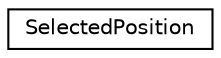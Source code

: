 digraph "Graphical Class Hierarchy"
{
  edge [fontname="Helvetica",fontsize="10",labelfontname="Helvetica",labelfontsize="10"];
  node [fontname="Helvetica",fontsize="10",shape=record];
  rankdir="LR";
  Node1 [label="SelectedPosition",height=0.2,width=0.4,color="black", fillcolor="white", style="filled",URL="$struct_selected_position.html"];
}
